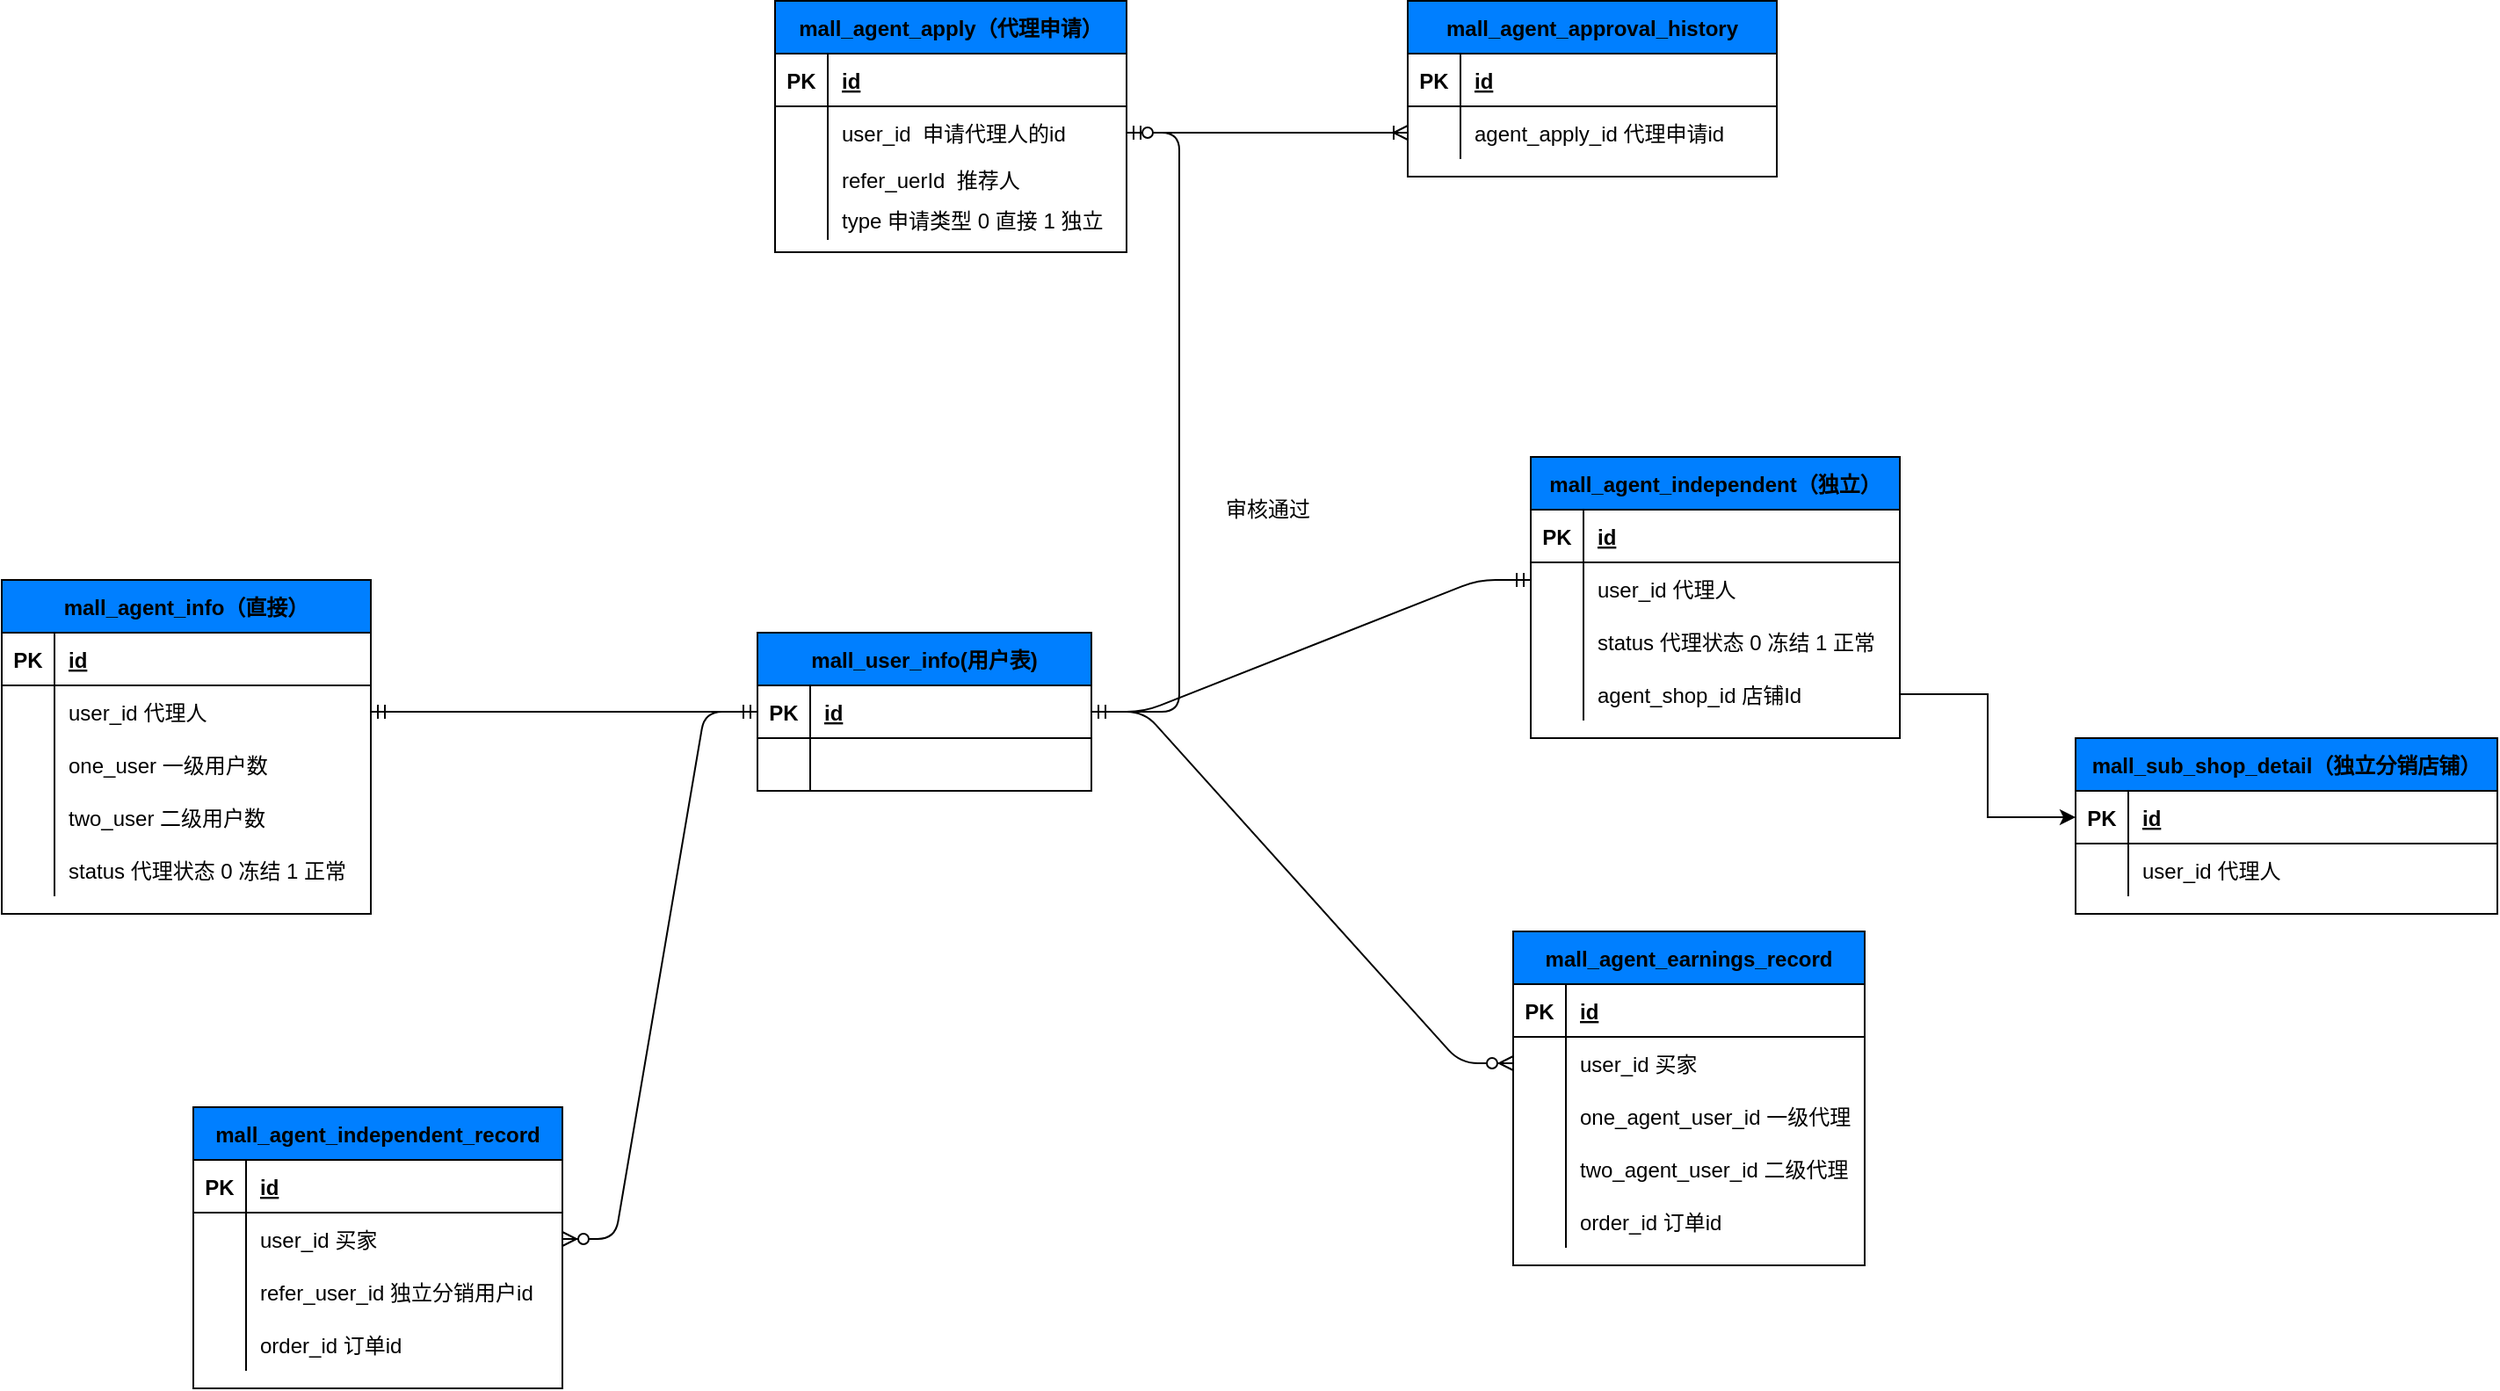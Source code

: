 <mxfile version="14.2.5" type="github">
  <diagram id="4r9hvT9p2KtW1Z8WkQpQ" name="Page-1">
    <mxGraphModel dx="1239" dy="1053" grid="1" gridSize="10" guides="1" tooltips="1" connect="1" arrows="1" fold="1" page="1" pageScale="1" pageWidth="827" pageHeight="1169" math="0" shadow="0">
      <root>
        <mxCell id="0" />
        <mxCell id="1" parent="0" />
        <mxCell id="OjrGZWiavvONDlh6qy8l-2" value="mall_user_info(用户表)" style="shape=table;startSize=30;container=1;collapsible=1;childLayout=tableLayout;fixedRows=1;rowLines=0;fontStyle=1;align=center;resizeLast=1;fillColor=#007FFF;" vertex="1" parent="1">
          <mxGeometry x="630" y="410" width="190" height="90" as="geometry" />
        </mxCell>
        <mxCell id="OjrGZWiavvONDlh6qy8l-3" value="" style="shape=partialRectangle;collapsible=0;dropTarget=0;pointerEvents=0;fillColor=none;top=0;left=0;bottom=1;right=0;points=[[0,0.5],[1,0.5]];portConstraint=eastwest;" vertex="1" parent="OjrGZWiavvONDlh6qy8l-2">
          <mxGeometry y="30" width="190" height="30" as="geometry" />
        </mxCell>
        <mxCell id="OjrGZWiavvONDlh6qy8l-4" value="PK" style="shape=partialRectangle;connectable=0;fillColor=none;top=0;left=0;bottom=0;right=0;fontStyle=1;overflow=hidden;" vertex="1" parent="OjrGZWiavvONDlh6qy8l-3">
          <mxGeometry width="30" height="30" as="geometry" />
        </mxCell>
        <mxCell id="OjrGZWiavvONDlh6qy8l-5" value="id" style="shape=partialRectangle;connectable=0;fillColor=none;top=0;left=0;bottom=0;right=0;align=left;spacingLeft=6;fontStyle=5;overflow=hidden;" vertex="1" parent="OjrGZWiavvONDlh6qy8l-3">
          <mxGeometry x="30" width="160" height="30" as="geometry" />
        </mxCell>
        <mxCell id="OjrGZWiavvONDlh6qy8l-6" value="" style="shape=partialRectangle;collapsible=0;dropTarget=0;pointerEvents=0;fillColor=none;top=0;left=0;bottom=0;right=0;points=[[0,0.5],[1,0.5]];portConstraint=eastwest;" vertex="1" parent="OjrGZWiavvONDlh6qy8l-2">
          <mxGeometry y="60" width="190" height="30" as="geometry" />
        </mxCell>
        <mxCell id="OjrGZWiavvONDlh6qy8l-7" value="" style="shape=partialRectangle;connectable=0;fillColor=none;top=0;left=0;bottom=0;right=0;editable=1;overflow=hidden;" vertex="1" parent="OjrGZWiavvONDlh6qy8l-6">
          <mxGeometry width="30" height="30" as="geometry" />
        </mxCell>
        <mxCell id="OjrGZWiavvONDlh6qy8l-8" value="" style="shape=partialRectangle;connectable=0;fillColor=none;top=0;left=0;bottom=0;right=0;align=left;spacingLeft=6;overflow=hidden;" vertex="1" parent="OjrGZWiavvONDlh6qy8l-6">
          <mxGeometry x="30" width="160" height="30" as="geometry" />
        </mxCell>
        <mxCell id="OjrGZWiavvONDlh6qy8l-36" value="mall_agent_apply（代理申请）" style="shape=table;startSize=30;container=1;collapsible=1;childLayout=tableLayout;fixedRows=1;rowLines=0;fontStyle=1;align=center;resizeLast=1;fillColor=#007FFF;" vertex="1" parent="1">
          <mxGeometry x="640" y="50.5" width="200" height="143" as="geometry" />
        </mxCell>
        <mxCell id="OjrGZWiavvONDlh6qy8l-37" value="" style="shape=partialRectangle;collapsible=0;dropTarget=0;pointerEvents=0;fillColor=none;top=0;left=0;bottom=1;right=0;points=[[0,0.5],[1,0.5]];portConstraint=eastwest;" vertex="1" parent="OjrGZWiavvONDlh6qy8l-36">
          <mxGeometry y="30" width="200" height="30" as="geometry" />
        </mxCell>
        <mxCell id="OjrGZWiavvONDlh6qy8l-38" value="PK" style="shape=partialRectangle;connectable=0;fillColor=none;top=0;left=0;bottom=0;right=0;fontStyle=1;overflow=hidden;" vertex="1" parent="OjrGZWiavvONDlh6qy8l-37">
          <mxGeometry width="30" height="30" as="geometry" />
        </mxCell>
        <mxCell id="OjrGZWiavvONDlh6qy8l-39" value="id" style="shape=partialRectangle;connectable=0;fillColor=none;top=0;left=0;bottom=0;right=0;align=left;spacingLeft=6;fontStyle=5;overflow=hidden;" vertex="1" parent="OjrGZWiavvONDlh6qy8l-37">
          <mxGeometry x="30" width="170" height="30" as="geometry" />
        </mxCell>
        <mxCell id="OjrGZWiavvONDlh6qy8l-40" value="" style="shape=partialRectangle;collapsible=0;dropTarget=0;pointerEvents=0;fillColor=none;top=0;left=0;bottom=0;right=0;points=[[0,0.5],[1,0.5]];portConstraint=eastwest;" vertex="1" parent="OjrGZWiavvONDlh6qy8l-36">
          <mxGeometry y="60" width="200" height="30" as="geometry" />
        </mxCell>
        <mxCell id="OjrGZWiavvONDlh6qy8l-41" value="" style="shape=partialRectangle;connectable=0;fillColor=none;top=0;left=0;bottom=0;right=0;editable=1;overflow=hidden;" vertex="1" parent="OjrGZWiavvONDlh6qy8l-40">
          <mxGeometry width="30" height="30" as="geometry" />
        </mxCell>
        <mxCell id="OjrGZWiavvONDlh6qy8l-42" value="user_id  申请代理人的id" style="shape=partialRectangle;connectable=0;fillColor=none;top=0;left=0;bottom=0;right=0;align=left;spacingLeft=6;overflow=hidden;" vertex="1" parent="OjrGZWiavvONDlh6qy8l-40">
          <mxGeometry x="30" width="170" height="30" as="geometry" />
        </mxCell>
        <mxCell id="OjrGZWiavvONDlh6qy8l-43" value="" style="shape=partialRectangle;collapsible=0;dropTarget=0;pointerEvents=0;fillColor=none;top=0;left=0;bottom=0;right=0;points=[[0,0.5],[1,0.5]];portConstraint=eastwest;" vertex="1" parent="OjrGZWiavvONDlh6qy8l-36">
          <mxGeometry y="90" width="200" height="23" as="geometry" />
        </mxCell>
        <mxCell id="OjrGZWiavvONDlh6qy8l-44" value="" style="shape=partialRectangle;connectable=0;fillColor=none;top=0;left=0;bottom=0;right=0;editable=1;overflow=hidden;" vertex="1" parent="OjrGZWiavvONDlh6qy8l-43">
          <mxGeometry width="30" height="23" as="geometry" />
        </mxCell>
        <mxCell id="OjrGZWiavvONDlh6qy8l-45" value="refer_uerId  推荐人" style="shape=partialRectangle;connectable=0;fillColor=none;top=0;left=0;bottom=0;right=0;align=left;spacingLeft=6;overflow=hidden;" vertex="1" parent="OjrGZWiavvONDlh6qy8l-43">
          <mxGeometry x="30" width="170" height="23" as="geometry" />
        </mxCell>
        <mxCell id="OjrGZWiavvONDlh6qy8l-68" value="" style="shape=partialRectangle;collapsible=0;dropTarget=0;pointerEvents=0;fillColor=none;top=0;left=0;bottom=0;right=0;points=[[0,0.5],[1,0.5]];portConstraint=eastwest;" vertex="1" parent="OjrGZWiavvONDlh6qy8l-36">
          <mxGeometry y="113" width="200" height="23" as="geometry" />
        </mxCell>
        <mxCell id="OjrGZWiavvONDlh6qy8l-69" value="" style="shape=partialRectangle;connectable=0;fillColor=none;top=0;left=0;bottom=0;right=0;editable=1;overflow=hidden;" vertex="1" parent="OjrGZWiavvONDlh6qy8l-68">
          <mxGeometry width="30" height="23" as="geometry" />
        </mxCell>
        <mxCell id="OjrGZWiavvONDlh6qy8l-70" value="type 申请类型 0 直接 1 独立" style="shape=partialRectangle;connectable=0;fillColor=none;top=0;left=0;bottom=0;right=0;align=left;spacingLeft=6;overflow=hidden;" vertex="1" parent="OjrGZWiavvONDlh6qy8l-68">
          <mxGeometry x="30" width="170" height="23" as="geometry" />
        </mxCell>
        <mxCell id="OjrGZWiavvONDlh6qy8l-55" value="mall_agent_info（直接）" style="shape=table;startSize=30;container=1;collapsible=1;childLayout=tableLayout;fixedRows=1;rowLines=0;fontStyle=1;align=center;resizeLast=1;fillColor=#007FFF;" vertex="1" parent="1">
          <mxGeometry x="200" y="380" width="210" height="190" as="geometry" />
        </mxCell>
        <mxCell id="OjrGZWiavvONDlh6qy8l-56" value="" style="shape=partialRectangle;collapsible=0;dropTarget=0;pointerEvents=0;fillColor=none;top=0;left=0;bottom=1;right=0;points=[[0,0.5],[1,0.5]];portConstraint=eastwest;" vertex="1" parent="OjrGZWiavvONDlh6qy8l-55">
          <mxGeometry y="30" width="210" height="30" as="geometry" />
        </mxCell>
        <mxCell id="OjrGZWiavvONDlh6qy8l-57" value="PK" style="shape=partialRectangle;connectable=0;fillColor=none;top=0;left=0;bottom=0;right=0;fontStyle=1;overflow=hidden;" vertex="1" parent="OjrGZWiavvONDlh6qy8l-56">
          <mxGeometry width="30" height="30" as="geometry" />
        </mxCell>
        <mxCell id="OjrGZWiavvONDlh6qy8l-58" value="id" style="shape=partialRectangle;connectable=0;fillColor=none;top=0;left=0;bottom=0;right=0;align=left;spacingLeft=6;fontStyle=5;overflow=hidden;" vertex="1" parent="OjrGZWiavvONDlh6qy8l-56">
          <mxGeometry x="30" width="180" height="30" as="geometry" />
        </mxCell>
        <mxCell id="OjrGZWiavvONDlh6qy8l-59" value="" style="shape=partialRectangle;collapsible=0;dropTarget=0;pointerEvents=0;fillColor=none;top=0;left=0;bottom=0;right=0;points=[[0,0.5],[1,0.5]];portConstraint=eastwest;" vertex="1" parent="OjrGZWiavvONDlh6qy8l-55">
          <mxGeometry y="60" width="210" height="30" as="geometry" />
        </mxCell>
        <mxCell id="OjrGZWiavvONDlh6qy8l-60" value="" style="shape=partialRectangle;connectable=0;fillColor=none;top=0;left=0;bottom=0;right=0;editable=1;overflow=hidden;" vertex="1" parent="OjrGZWiavvONDlh6qy8l-59">
          <mxGeometry width="30" height="30" as="geometry" />
        </mxCell>
        <mxCell id="OjrGZWiavvONDlh6qy8l-61" value="user_id 代理人" style="shape=partialRectangle;connectable=0;fillColor=none;top=0;left=0;bottom=0;right=0;align=left;spacingLeft=6;overflow=hidden;" vertex="1" parent="OjrGZWiavvONDlh6qy8l-59">
          <mxGeometry x="30" width="180" height="30" as="geometry" />
        </mxCell>
        <mxCell id="OjrGZWiavvONDlh6qy8l-62" value="" style="shape=partialRectangle;collapsible=0;dropTarget=0;pointerEvents=0;fillColor=none;top=0;left=0;bottom=0;right=0;points=[[0,0.5],[1,0.5]];portConstraint=eastwest;" vertex="1" parent="OjrGZWiavvONDlh6qy8l-55">
          <mxGeometry y="90" width="210" height="30" as="geometry" />
        </mxCell>
        <mxCell id="OjrGZWiavvONDlh6qy8l-63" value="" style="shape=partialRectangle;connectable=0;fillColor=none;top=0;left=0;bottom=0;right=0;editable=1;overflow=hidden;" vertex="1" parent="OjrGZWiavvONDlh6qy8l-62">
          <mxGeometry width="30" height="30" as="geometry" />
        </mxCell>
        <mxCell id="OjrGZWiavvONDlh6qy8l-64" value="one_user 一级用户数" style="shape=partialRectangle;connectable=0;fillColor=none;top=0;left=0;bottom=0;right=0;align=left;spacingLeft=6;overflow=hidden;" vertex="1" parent="OjrGZWiavvONDlh6qy8l-62">
          <mxGeometry x="30" width="180" height="30" as="geometry" />
        </mxCell>
        <mxCell id="OjrGZWiavvONDlh6qy8l-65" value="" style="shape=partialRectangle;collapsible=0;dropTarget=0;pointerEvents=0;fillColor=none;top=0;left=0;bottom=0;right=0;points=[[0,0.5],[1,0.5]];portConstraint=eastwest;" vertex="1" parent="OjrGZWiavvONDlh6qy8l-55">
          <mxGeometry y="120" width="210" height="30" as="geometry" />
        </mxCell>
        <mxCell id="OjrGZWiavvONDlh6qy8l-66" value="" style="shape=partialRectangle;connectable=0;fillColor=none;top=0;left=0;bottom=0;right=0;editable=1;overflow=hidden;" vertex="1" parent="OjrGZWiavvONDlh6qy8l-65">
          <mxGeometry width="30" height="30" as="geometry" />
        </mxCell>
        <mxCell id="OjrGZWiavvONDlh6qy8l-67" value="two_user 二级用户数" style="shape=partialRectangle;connectable=0;fillColor=none;top=0;left=0;bottom=0;right=0;align=left;spacingLeft=6;overflow=hidden;" vertex="1" parent="OjrGZWiavvONDlh6qy8l-65">
          <mxGeometry x="30" width="180" height="30" as="geometry" />
        </mxCell>
        <mxCell id="OjrGZWiavvONDlh6qy8l-71" value="" style="shape=partialRectangle;collapsible=0;dropTarget=0;pointerEvents=0;fillColor=none;top=0;left=0;bottom=0;right=0;points=[[0,0.5],[1,0.5]];portConstraint=eastwest;" vertex="1" parent="OjrGZWiavvONDlh6qy8l-55">
          <mxGeometry y="150" width="210" height="30" as="geometry" />
        </mxCell>
        <mxCell id="OjrGZWiavvONDlh6qy8l-72" value="" style="shape=partialRectangle;connectable=0;fillColor=none;top=0;left=0;bottom=0;right=0;editable=1;overflow=hidden;" vertex="1" parent="OjrGZWiavvONDlh6qy8l-71">
          <mxGeometry width="30" height="30" as="geometry" />
        </mxCell>
        <mxCell id="OjrGZWiavvONDlh6qy8l-73" value="status 代理状态 0 冻结 1 正常" style="shape=partialRectangle;connectable=0;fillColor=none;top=0;left=0;bottom=0;right=0;align=left;spacingLeft=6;overflow=hidden;" vertex="1" parent="OjrGZWiavvONDlh6qy8l-71">
          <mxGeometry x="30" width="180" height="30" as="geometry" />
        </mxCell>
        <mxCell id="OjrGZWiavvONDlh6qy8l-79" value="mall_agent_independent（独立）" style="shape=table;startSize=30;container=1;collapsible=1;childLayout=tableLayout;fixedRows=1;rowLines=0;fontStyle=1;align=center;resizeLast=1;fillColor=#007FFF;" vertex="1" parent="1">
          <mxGeometry x="1070" y="310" width="210" height="160" as="geometry" />
        </mxCell>
        <mxCell id="OjrGZWiavvONDlh6qy8l-80" value="" style="shape=partialRectangle;collapsible=0;dropTarget=0;pointerEvents=0;fillColor=none;top=0;left=0;bottom=1;right=0;points=[[0,0.5],[1,0.5]];portConstraint=eastwest;" vertex="1" parent="OjrGZWiavvONDlh6qy8l-79">
          <mxGeometry y="30" width="210" height="30" as="geometry" />
        </mxCell>
        <mxCell id="OjrGZWiavvONDlh6qy8l-81" value="PK" style="shape=partialRectangle;connectable=0;fillColor=none;top=0;left=0;bottom=0;right=0;fontStyle=1;overflow=hidden;" vertex="1" parent="OjrGZWiavvONDlh6qy8l-80">
          <mxGeometry width="30" height="30" as="geometry" />
        </mxCell>
        <mxCell id="OjrGZWiavvONDlh6qy8l-82" value="id" style="shape=partialRectangle;connectable=0;fillColor=none;top=0;left=0;bottom=0;right=0;align=left;spacingLeft=6;fontStyle=5;overflow=hidden;" vertex="1" parent="OjrGZWiavvONDlh6qy8l-80">
          <mxGeometry x="30" width="180" height="30" as="geometry" />
        </mxCell>
        <mxCell id="OjrGZWiavvONDlh6qy8l-83" value="" style="shape=partialRectangle;collapsible=0;dropTarget=0;pointerEvents=0;fillColor=none;top=0;left=0;bottom=0;right=0;points=[[0,0.5],[1,0.5]];portConstraint=eastwest;" vertex="1" parent="OjrGZWiavvONDlh6qy8l-79">
          <mxGeometry y="60" width="210" height="30" as="geometry" />
        </mxCell>
        <mxCell id="OjrGZWiavvONDlh6qy8l-84" value="" style="shape=partialRectangle;connectable=0;fillColor=none;top=0;left=0;bottom=0;right=0;editable=1;overflow=hidden;" vertex="1" parent="OjrGZWiavvONDlh6qy8l-83">
          <mxGeometry width="30" height="30" as="geometry" />
        </mxCell>
        <mxCell id="OjrGZWiavvONDlh6qy8l-85" value="user_id 代理人" style="shape=partialRectangle;connectable=0;fillColor=none;top=0;left=0;bottom=0;right=0;align=left;spacingLeft=6;overflow=hidden;" vertex="1" parent="OjrGZWiavvONDlh6qy8l-83">
          <mxGeometry x="30" width="180" height="30" as="geometry" />
        </mxCell>
        <mxCell id="OjrGZWiavvONDlh6qy8l-92" value="" style="shape=partialRectangle;collapsible=0;dropTarget=0;pointerEvents=0;fillColor=none;top=0;left=0;bottom=0;right=0;points=[[0,0.5],[1,0.5]];portConstraint=eastwest;" vertex="1" parent="OjrGZWiavvONDlh6qy8l-79">
          <mxGeometry y="90" width="210" height="30" as="geometry" />
        </mxCell>
        <mxCell id="OjrGZWiavvONDlh6qy8l-93" value="" style="shape=partialRectangle;connectable=0;fillColor=none;top=0;left=0;bottom=0;right=0;editable=1;overflow=hidden;" vertex="1" parent="OjrGZWiavvONDlh6qy8l-92">
          <mxGeometry width="30" height="30" as="geometry" />
        </mxCell>
        <mxCell id="OjrGZWiavvONDlh6qy8l-94" value="status 代理状态 0 冻结 1 正常" style="shape=partialRectangle;connectable=0;fillColor=none;top=0;left=0;bottom=0;right=0;align=left;spacingLeft=6;overflow=hidden;" vertex="1" parent="OjrGZWiavvONDlh6qy8l-92">
          <mxGeometry x="30" width="180" height="30" as="geometry" />
        </mxCell>
        <mxCell id="OjrGZWiavvONDlh6qy8l-95" value="" style="shape=partialRectangle;collapsible=0;dropTarget=0;pointerEvents=0;fillColor=none;top=0;left=0;bottom=0;right=0;points=[[0,0.5],[1,0.5]];portConstraint=eastwest;" vertex="1" parent="OjrGZWiavvONDlh6qy8l-79">
          <mxGeometry y="120" width="210" height="30" as="geometry" />
        </mxCell>
        <mxCell id="OjrGZWiavvONDlh6qy8l-96" value="" style="shape=partialRectangle;connectable=0;fillColor=none;top=0;left=0;bottom=0;right=0;editable=1;overflow=hidden;" vertex="1" parent="OjrGZWiavvONDlh6qy8l-95">
          <mxGeometry width="30" height="30" as="geometry" />
        </mxCell>
        <mxCell id="OjrGZWiavvONDlh6qy8l-97" value="agent_shop_id 店铺Id" style="shape=partialRectangle;connectable=0;fillColor=none;top=0;left=0;bottom=0;right=0;align=left;spacingLeft=6;overflow=hidden;" vertex="1" parent="OjrGZWiavvONDlh6qy8l-95">
          <mxGeometry x="30" width="180" height="30" as="geometry" />
        </mxCell>
        <mxCell id="OjrGZWiavvONDlh6qy8l-101" value="审核通过" style="text;html=1;align=center;verticalAlign=middle;resizable=0;points=[];autosize=1;" vertex="1" parent="1">
          <mxGeometry x="890" y="330" width="60" height="20" as="geometry" />
        </mxCell>
        <mxCell id="OjrGZWiavvONDlh6qy8l-102" value="mall_agent_earnings_record" style="shape=table;startSize=30;container=1;collapsible=1;childLayout=tableLayout;fixedRows=1;rowLines=0;fontStyle=1;align=center;resizeLast=1;fillColor=#007FFF;" vertex="1" parent="1">
          <mxGeometry x="1060" y="580" width="200" height="190" as="geometry" />
        </mxCell>
        <mxCell id="OjrGZWiavvONDlh6qy8l-103" value="" style="shape=partialRectangle;collapsible=0;dropTarget=0;pointerEvents=0;fillColor=none;top=0;left=0;bottom=1;right=0;points=[[0,0.5],[1,0.5]];portConstraint=eastwest;" vertex="1" parent="OjrGZWiavvONDlh6qy8l-102">
          <mxGeometry y="30" width="200" height="30" as="geometry" />
        </mxCell>
        <mxCell id="OjrGZWiavvONDlh6qy8l-104" value="PK" style="shape=partialRectangle;connectable=0;fillColor=none;top=0;left=0;bottom=0;right=0;fontStyle=1;overflow=hidden;" vertex="1" parent="OjrGZWiavvONDlh6qy8l-103">
          <mxGeometry width="30" height="30" as="geometry" />
        </mxCell>
        <mxCell id="OjrGZWiavvONDlh6qy8l-105" value="id" style="shape=partialRectangle;connectable=0;fillColor=none;top=0;left=0;bottom=0;right=0;align=left;spacingLeft=6;fontStyle=5;overflow=hidden;" vertex="1" parent="OjrGZWiavvONDlh6qy8l-103">
          <mxGeometry x="30" width="170" height="30" as="geometry" />
        </mxCell>
        <mxCell id="OjrGZWiavvONDlh6qy8l-106" value="" style="shape=partialRectangle;collapsible=0;dropTarget=0;pointerEvents=0;fillColor=none;top=0;left=0;bottom=0;right=0;points=[[0,0.5],[1,0.5]];portConstraint=eastwest;" vertex="1" parent="OjrGZWiavvONDlh6qy8l-102">
          <mxGeometry y="60" width="200" height="30" as="geometry" />
        </mxCell>
        <mxCell id="OjrGZWiavvONDlh6qy8l-107" value="" style="shape=partialRectangle;connectable=0;fillColor=none;top=0;left=0;bottom=0;right=0;editable=1;overflow=hidden;" vertex="1" parent="OjrGZWiavvONDlh6qy8l-106">
          <mxGeometry width="30" height="30" as="geometry" />
        </mxCell>
        <mxCell id="OjrGZWiavvONDlh6qy8l-108" value="user_id 买家" style="shape=partialRectangle;connectable=0;fillColor=none;top=0;left=0;bottom=0;right=0;align=left;spacingLeft=6;overflow=hidden;" vertex="1" parent="OjrGZWiavvONDlh6qy8l-106">
          <mxGeometry x="30" width="170" height="30" as="geometry" />
        </mxCell>
        <mxCell id="OjrGZWiavvONDlh6qy8l-109" value="" style="shape=partialRectangle;collapsible=0;dropTarget=0;pointerEvents=0;fillColor=none;top=0;left=0;bottom=0;right=0;points=[[0,0.5],[1,0.5]];portConstraint=eastwest;" vertex="1" parent="OjrGZWiavvONDlh6qy8l-102">
          <mxGeometry y="90" width="200" height="30" as="geometry" />
        </mxCell>
        <mxCell id="OjrGZWiavvONDlh6qy8l-110" value="" style="shape=partialRectangle;connectable=0;fillColor=none;top=0;left=0;bottom=0;right=0;editable=1;overflow=hidden;" vertex="1" parent="OjrGZWiavvONDlh6qy8l-109">
          <mxGeometry width="30" height="30" as="geometry" />
        </mxCell>
        <mxCell id="OjrGZWiavvONDlh6qy8l-111" value="one_agent_user_id 一级代理" style="shape=partialRectangle;connectable=0;fillColor=none;top=0;left=0;bottom=0;right=0;align=left;spacingLeft=6;overflow=hidden;" vertex="1" parent="OjrGZWiavvONDlh6qy8l-109">
          <mxGeometry x="30" width="170" height="30" as="geometry" />
        </mxCell>
        <mxCell id="OjrGZWiavvONDlh6qy8l-112" value="" style="shape=partialRectangle;collapsible=0;dropTarget=0;pointerEvents=0;fillColor=none;top=0;left=0;bottom=0;right=0;points=[[0,0.5],[1,0.5]];portConstraint=eastwest;" vertex="1" parent="OjrGZWiavvONDlh6qy8l-102">
          <mxGeometry y="120" width="200" height="30" as="geometry" />
        </mxCell>
        <mxCell id="OjrGZWiavvONDlh6qy8l-113" value="" style="shape=partialRectangle;connectable=0;fillColor=none;top=0;left=0;bottom=0;right=0;editable=1;overflow=hidden;" vertex="1" parent="OjrGZWiavvONDlh6qy8l-112">
          <mxGeometry width="30" height="30" as="geometry" />
        </mxCell>
        <mxCell id="OjrGZWiavvONDlh6qy8l-114" value="two_agent_user_id 二级代理" style="shape=partialRectangle;connectable=0;fillColor=none;top=0;left=0;bottom=0;right=0;align=left;spacingLeft=6;overflow=hidden;" vertex="1" parent="OjrGZWiavvONDlh6qy8l-112">
          <mxGeometry x="30" width="170" height="30" as="geometry" />
        </mxCell>
        <mxCell id="OjrGZWiavvONDlh6qy8l-115" value="" style="shape=partialRectangle;collapsible=0;dropTarget=0;pointerEvents=0;fillColor=none;top=0;left=0;bottom=0;right=0;points=[[0,0.5],[1,0.5]];portConstraint=eastwest;" vertex="1" parent="OjrGZWiavvONDlh6qy8l-102">
          <mxGeometry y="150" width="200" height="30" as="geometry" />
        </mxCell>
        <mxCell id="OjrGZWiavvONDlh6qy8l-116" value="" style="shape=partialRectangle;connectable=0;fillColor=none;top=0;left=0;bottom=0;right=0;editable=1;overflow=hidden;" vertex="1" parent="OjrGZWiavvONDlh6qy8l-115">
          <mxGeometry width="30" height="30" as="geometry" />
        </mxCell>
        <mxCell id="OjrGZWiavvONDlh6qy8l-117" value="order_id 订单id" style="shape=partialRectangle;connectable=0;fillColor=none;top=0;left=0;bottom=0;right=0;align=left;spacingLeft=6;overflow=hidden;" vertex="1" parent="OjrGZWiavvONDlh6qy8l-115">
          <mxGeometry x="30" width="170" height="30" as="geometry" />
        </mxCell>
        <mxCell id="OjrGZWiavvONDlh6qy8l-118" value="mall_agent_independent_record" style="shape=table;startSize=30;container=1;collapsible=1;childLayout=tableLayout;fixedRows=1;rowLines=0;fontStyle=1;align=center;resizeLast=1;fillColor=#007FFF;" vertex="1" parent="1">
          <mxGeometry x="309" y="680" width="210" height="160" as="geometry" />
        </mxCell>
        <mxCell id="OjrGZWiavvONDlh6qy8l-119" value="" style="shape=partialRectangle;collapsible=0;dropTarget=0;pointerEvents=0;fillColor=none;top=0;left=0;bottom=1;right=0;points=[[0,0.5],[1,0.5]];portConstraint=eastwest;" vertex="1" parent="OjrGZWiavvONDlh6qy8l-118">
          <mxGeometry y="30" width="210" height="30" as="geometry" />
        </mxCell>
        <mxCell id="OjrGZWiavvONDlh6qy8l-120" value="PK" style="shape=partialRectangle;connectable=0;fillColor=none;top=0;left=0;bottom=0;right=0;fontStyle=1;overflow=hidden;" vertex="1" parent="OjrGZWiavvONDlh6qy8l-119">
          <mxGeometry width="30" height="30" as="geometry" />
        </mxCell>
        <mxCell id="OjrGZWiavvONDlh6qy8l-121" value="id" style="shape=partialRectangle;connectable=0;fillColor=none;top=0;left=0;bottom=0;right=0;align=left;spacingLeft=6;fontStyle=5;overflow=hidden;" vertex="1" parent="OjrGZWiavvONDlh6qy8l-119">
          <mxGeometry x="30" width="180" height="30" as="geometry" />
        </mxCell>
        <mxCell id="OjrGZWiavvONDlh6qy8l-122" value="" style="shape=partialRectangle;collapsible=0;dropTarget=0;pointerEvents=0;fillColor=none;top=0;left=0;bottom=0;right=0;points=[[0,0.5],[1,0.5]];portConstraint=eastwest;" vertex="1" parent="OjrGZWiavvONDlh6qy8l-118">
          <mxGeometry y="60" width="210" height="30" as="geometry" />
        </mxCell>
        <mxCell id="OjrGZWiavvONDlh6qy8l-123" value="" style="shape=partialRectangle;connectable=0;fillColor=none;top=0;left=0;bottom=0;right=0;editable=1;overflow=hidden;" vertex="1" parent="OjrGZWiavvONDlh6qy8l-122">
          <mxGeometry width="30" height="30" as="geometry" />
        </mxCell>
        <mxCell id="OjrGZWiavvONDlh6qy8l-124" value="user_id 买家" style="shape=partialRectangle;connectable=0;fillColor=none;top=0;left=0;bottom=0;right=0;align=left;spacingLeft=6;overflow=hidden;" vertex="1" parent="OjrGZWiavvONDlh6qy8l-122">
          <mxGeometry x="30" width="180" height="30" as="geometry" />
        </mxCell>
        <mxCell id="OjrGZWiavvONDlh6qy8l-128" value="" style="shape=partialRectangle;collapsible=0;dropTarget=0;pointerEvents=0;fillColor=none;top=0;left=0;bottom=0;right=0;points=[[0,0.5],[1,0.5]];portConstraint=eastwest;" vertex="1" parent="OjrGZWiavvONDlh6qy8l-118">
          <mxGeometry y="90" width="210" height="30" as="geometry" />
        </mxCell>
        <mxCell id="OjrGZWiavvONDlh6qy8l-129" value="" style="shape=partialRectangle;connectable=0;fillColor=none;top=0;left=0;bottom=0;right=0;editable=1;overflow=hidden;" vertex="1" parent="OjrGZWiavvONDlh6qy8l-128">
          <mxGeometry width="30" height="30" as="geometry" />
        </mxCell>
        <mxCell id="OjrGZWiavvONDlh6qy8l-130" value="refer_user_id 独立分销用户id" style="shape=partialRectangle;connectable=0;fillColor=none;top=0;left=0;bottom=0;right=0;align=left;spacingLeft=6;overflow=hidden;" vertex="1" parent="OjrGZWiavvONDlh6qy8l-128">
          <mxGeometry x="30" width="180" height="30" as="geometry" />
        </mxCell>
        <mxCell id="OjrGZWiavvONDlh6qy8l-131" value="" style="shape=partialRectangle;collapsible=0;dropTarget=0;pointerEvents=0;fillColor=none;top=0;left=0;bottom=0;right=0;points=[[0,0.5],[1,0.5]];portConstraint=eastwest;" vertex="1" parent="OjrGZWiavvONDlh6qy8l-118">
          <mxGeometry y="120" width="210" height="30" as="geometry" />
        </mxCell>
        <mxCell id="OjrGZWiavvONDlh6qy8l-132" value="" style="shape=partialRectangle;connectable=0;fillColor=none;top=0;left=0;bottom=0;right=0;editable=1;overflow=hidden;" vertex="1" parent="OjrGZWiavvONDlh6qy8l-131">
          <mxGeometry width="30" height="30" as="geometry" />
        </mxCell>
        <mxCell id="OjrGZWiavvONDlh6qy8l-133" value="order_id 订单id" style="shape=partialRectangle;connectable=0;fillColor=none;top=0;left=0;bottom=0;right=0;align=left;spacingLeft=6;overflow=hidden;" vertex="1" parent="OjrGZWiavvONDlh6qy8l-131">
          <mxGeometry x="30" width="180" height="30" as="geometry" />
        </mxCell>
        <mxCell id="OjrGZWiavvONDlh6qy8l-134" value="mall_agent_approval_history" style="shape=table;startSize=30;container=1;collapsible=1;childLayout=tableLayout;fixedRows=1;rowLines=0;fontStyle=1;align=center;resizeLast=1;fillColor=#007FFF;" vertex="1" parent="1">
          <mxGeometry x="1000" y="50.5" width="210" height="100" as="geometry" />
        </mxCell>
        <mxCell id="OjrGZWiavvONDlh6qy8l-135" value="" style="shape=partialRectangle;collapsible=0;dropTarget=0;pointerEvents=0;fillColor=none;top=0;left=0;bottom=1;right=0;points=[[0,0.5],[1,0.5]];portConstraint=eastwest;" vertex="1" parent="OjrGZWiavvONDlh6qy8l-134">
          <mxGeometry y="30" width="210" height="30" as="geometry" />
        </mxCell>
        <mxCell id="OjrGZWiavvONDlh6qy8l-136" value="PK" style="shape=partialRectangle;connectable=0;fillColor=none;top=0;left=0;bottom=0;right=0;fontStyle=1;overflow=hidden;" vertex="1" parent="OjrGZWiavvONDlh6qy8l-135">
          <mxGeometry width="30" height="30" as="geometry" />
        </mxCell>
        <mxCell id="OjrGZWiavvONDlh6qy8l-137" value="id" style="shape=partialRectangle;connectable=0;fillColor=none;top=0;left=0;bottom=0;right=0;align=left;spacingLeft=6;fontStyle=5;overflow=hidden;" vertex="1" parent="OjrGZWiavvONDlh6qy8l-135">
          <mxGeometry x="30" width="180" height="30" as="geometry" />
        </mxCell>
        <mxCell id="OjrGZWiavvONDlh6qy8l-138" value="" style="shape=partialRectangle;collapsible=0;dropTarget=0;pointerEvents=0;fillColor=none;top=0;left=0;bottom=0;right=0;points=[[0,0.5],[1,0.5]];portConstraint=eastwest;" vertex="1" parent="OjrGZWiavvONDlh6qy8l-134">
          <mxGeometry y="60" width="210" height="30" as="geometry" />
        </mxCell>
        <mxCell id="OjrGZWiavvONDlh6qy8l-139" value="" style="shape=partialRectangle;connectable=0;fillColor=none;top=0;left=0;bottom=0;right=0;editable=1;overflow=hidden;" vertex="1" parent="OjrGZWiavvONDlh6qy8l-138">
          <mxGeometry width="30" height="30" as="geometry" />
        </mxCell>
        <mxCell id="OjrGZWiavvONDlh6qy8l-140" value="agent_apply_id 代理申请id" style="shape=partialRectangle;connectable=0;fillColor=none;top=0;left=0;bottom=0;right=0;align=left;spacingLeft=6;overflow=hidden;" vertex="1" parent="OjrGZWiavvONDlh6qy8l-138">
          <mxGeometry x="30" width="180" height="30" as="geometry" />
        </mxCell>
        <mxCell id="OjrGZWiavvONDlh6qy8l-156" value="mall_sub_shop_detail（独立分销店铺）" style="shape=table;startSize=30;container=1;collapsible=1;childLayout=tableLayout;fixedRows=1;rowLines=0;fontStyle=1;align=center;resizeLast=1;fillColor=#007FFF;" vertex="1" parent="1">
          <mxGeometry x="1380" y="470" width="240" height="100" as="geometry" />
        </mxCell>
        <mxCell id="OjrGZWiavvONDlh6qy8l-157" value="" style="shape=partialRectangle;collapsible=0;dropTarget=0;pointerEvents=0;fillColor=none;top=0;left=0;bottom=1;right=0;points=[[0,0.5],[1,0.5]];portConstraint=eastwest;" vertex="1" parent="OjrGZWiavvONDlh6qy8l-156">
          <mxGeometry y="30" width="240" height="30" as="geometry" />
        </mxCell>
        <mxCell id="OjrGZWiavvONDlh6qy8l-158" value="PK" style="shape=partialRectangle;connectable=0;fillColor=none;top=0;left=0;bottom=0;right=0;fontStyle=1;overflow=hidden;" vertex="1" parent="OjrGZWiavvONDlh6qy8l-157">
          <mxGeometry width="30" height="30" as="geometry" />
        </mxCell>
        <mxCell id="OjrGZWiavvONDlh6qy8l-159" value="id" style="shape=partialRectangle;connectable=0;fillColor=none;top=0;left=0;bottom=0;right=0;align=left;spacingLeft=6;fontStyle=5;overflow=hidden;" vertex="1" parent="OjrGZWiavvONDlh6qy8l-157">
          <mxGeometry x="30" width="210" height="30" as="geometry" />
        </mxCell>
        <mxCell id="OjrGZWiavvONDlh6qy8l-160" value="" style="shape=partialRectangle;collapsible=0;dropTarget=0;pointerEvents=0;fillColor=none;top=0;left=0;bottom=0;right=0;points=[[0,0.5],[1,0.5]];portConstraint=eastwest;" vertex="1" parent="OjrGZWiavvONDlh6qy8l-156">
          <mxGeometry y="60" width="240" height="30" as="geometry" />
        </mxCell>
        <mxCell id="OjrGZWiavvONDlh6qy8l-161" value="" style="shape=partialRectangle;connectable=0;fillColor=none;top=0;left=0;bottom=0;right=0;editable=1;overflow=hidden;" vertex="1" parent="OjrGZWiavvONDlh6qy8l-160">
          <mxGeometry width="30" height="30" as="geometry" />
        </mxCell>
        <mxCell id="OjrGZWiavvONDlh6qy8l-162" value="user_id 代理人" style="shape=partialRectangle;connectable=0;fillColor=none;top=0;left=0;bottom=0;right=0;align=left;spacingLeft=6;overflow=hidden;" vertex="1" parent="OjrGZWiavvONDlh6qy8l-160">
          <mxGeometry x="30" width="210" height="30" as="geometry" />
        </mxCell>
        <mxCell id="OjrGZWiavvONDlh6qy8l-169" style="edgeStyle=orthogonalEdgeStyle;rounded=0;orthogonalLoop=1;jettySize=auto;html=1;entryX=0;entryY=0.5;entryDx=0;entryDy=0;" edge="1" parent="1" source="OjrGZWiavvONDlh6qy8l-95" target="OjrGZWiavvONDlh6qy8l-157">
          <mxGeometry relative="1" as="geometry" />
        </mxCell>
        <mxCell id="OjrGZWiavvONDlh6qy8l-209" value="" style="edgeStyle=entityRelationEdgeStyle;fontSize=12;html=1;endArrow=ERmandOne;startArrow=ERmandOne;exitX=1;exitY=0.5;exitDx=0;exitDy=0;" edge="1" parent="1" source="OjrGZWiavvONDlh6qy8l-3">
          <mxGeometry width="100" height="100" relative="1" as="geometry">
            <mxPoint x="970" y="480" as="sourcePoint" />
            <mxPoint x="1070" y="380" as="targetPoint" />
          </mxGeometry>
        </mxCell>
        <mxCell id="OjrGZWiavvONDlh6qy8l-210" value="" style="edgeStyle=entityRelationEdgeStyle;fontSize=12;html=1;endArrow=ERmandOne;startArrow=ERmandOne;exitX=1;exitY=0.5;exitDx=0;exitDy=0;" edge="1" parent="1" source="OjrGZWiavvONDlh6qy8l-3" target="OjrGZWiavvONDlh6qy8l-40">
          <mxGeometry width="100" height="100" relative="1" as="geometry">
            <mxPoint x="810" y="660" as="sourcePoint" />
            <mxPoint x="910" y="560" as="targetPoint" />
          </mxGeometry>
        </mxCell>
        <mxCell id="OjrGZWiavvONDlh6qy8l-211" value="" style="edgeStyle=entityRelationEdgeStyle;fontSize=12;html=1;endArrow=ERoneToMany;startArrow=ERzeroToOne;exitX=1;exitY=0.5;exitDx=0;exitDy=0;entryX=0;entryY=0.5;entryDx=0;entryDy=0;" edge="1" parent="1" source="OjrGZWiavvONDlh6qy8l-40" target="OjrGZWiavvONDlh6qy8l-138">
          <mxGeometry width="100" height="100" relative="1" as="geometry">
            <mxPoint x="850" y="210" as="sourcePoint" />
            <mxPoint x="950" y="110" as="targetPoint" />
          </mxGeometry>
        </mxCell>
        <mxCell id="OjrGZWiavvONDlh6qy8l-212" value="" style="edgeStyle=entityRelationEdgeStyle;fontSize=12;html=1;endArrow=ERzeroToMany;startArrow=ERmandOne;entryX=0;entryY=0.5;entryDx=0;entryDy=0;exitX=1;exitY=0.5;exitDx=0;exitDy=0;" edge="1" parent="1" source="OjrGZWiavvONDlh6qy8l-3" target="OjrGZWiavvONDlh6qy8l-106">
          <mxGeometry width="100" height="100" relative="1" as="geometry">
            <mxPoint x="780" y="710" as="sourcePoint" />
            <mxPoint x="880" y="610" as="targetPoint" />
          </mxGeometry>
        </mxCell>
        <mxCell id="OjrGZWiavvONDlh6qy8l-213" value="" style="edgeStyle=entityRelationEdgeStyle;fontSize=12;html=1;endArrow=ERzeroToMany;startArrow=ERmandOne;exitX=0;exitY=0.5;exitDx=0;exitDy=0;" edge="1" parent="1" source="OjrGZWiavvONDlh6qy8l-3" target="OjrGZWiavvONDlh6qy8l-122">
          <mxGeometry width="100" height="100" relative="1" as="geometry">
            <mxPoint x="700" y="830" as="sourcePoint" />
            <mxPoint x="800" y="730" as="targetPoint" />
          </mxGeometry>
        </mxCell>
        <mxCell id="OjrGZWiavvONDlh6qy8l-214" value="" style="edgeStyle=entityRelationEdgeStyle;fontSize=12;html=1;endArrow=ERmandOne;startArrow=ERmandOne;" edge="1" parent="1" source="OjrGZWiavvONDlh6qy8l-59">
          <mxGeometry width="100" height="100" relative="1" as="geometry">
            <mxPoint x="500" y="510" as="sourcePoint" />
            <mxPoint x="630" y="455" as="targetPoint" />
          </mxGeometry>
        </mxCell>
      </root>
    </mxGraphModel>
  </diagram>
</mxfile>
